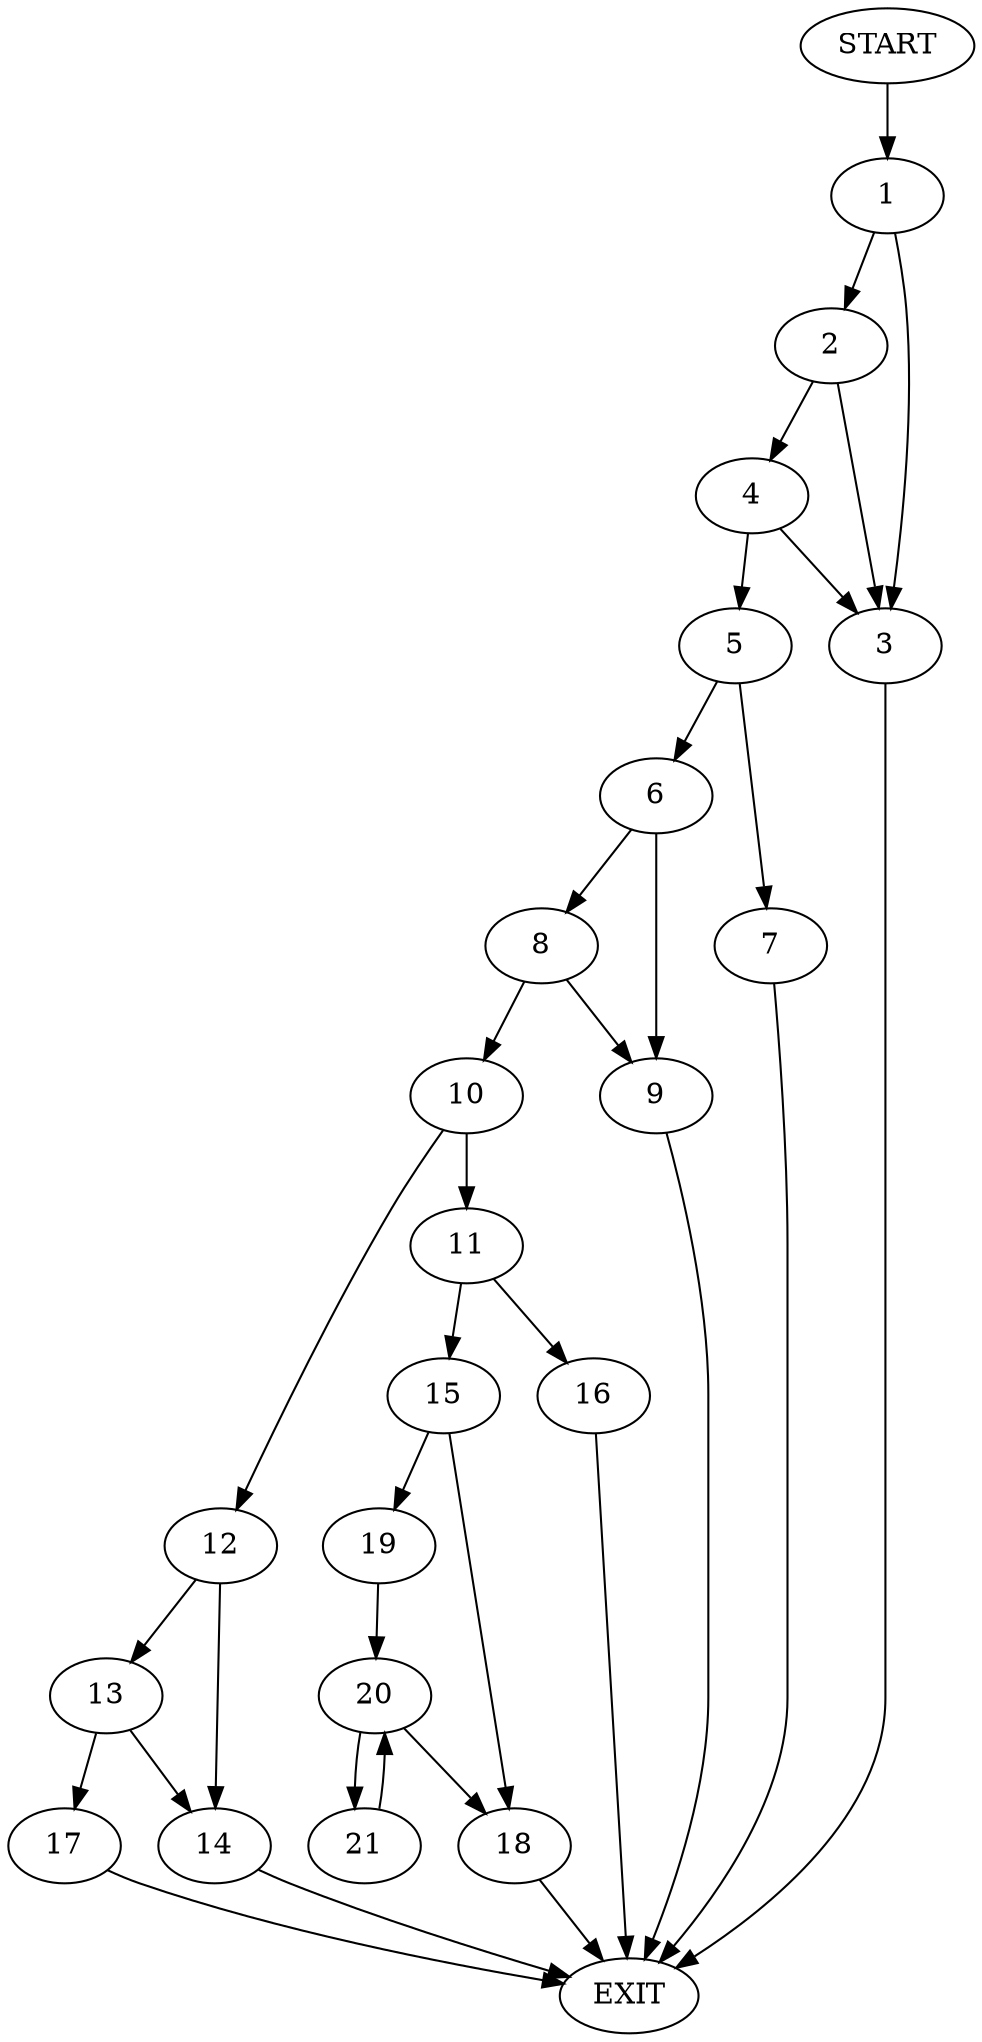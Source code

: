 digraph {
0 [label="START"]
22 [label="EXIT"]
0 -> 1
1 -> 2
1 -> 3
3 -> 22
2 -> 4
2 -> 3
4 -> 3
4 -> 5
5 -> 6
5 -> 7
7 -> 22
6 -> 8
6 -> 9
9 -> 22
8 -> 9
8 -> 10
10 -> 11
10 -> 12
12 -> 13
12 -> 14
11 -> 15
11 -> 16
13 -> 14
13 -> 17
14 -> 22
17 -> 22
16 -> 22
15 -> 18
15 -> 19
19 -> 20
18 -> 22
20 -> 18
20 -> 21
21 -> 20
}
